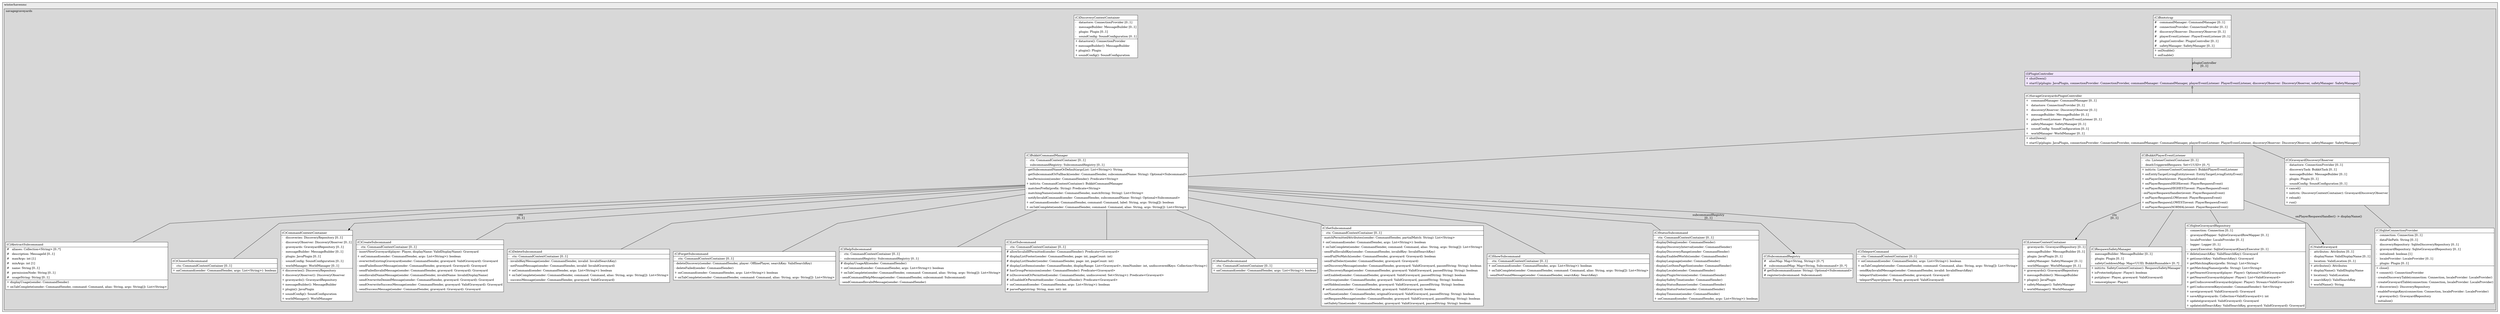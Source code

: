 @startuml

/' diagram meta data start
config=StructureConfiguration;
{
  "projectClassification": {
    "searchMode": "OpenProject", // OpenProject, AllProjects
    "includedProjects": "",
    "pathEndKeywords": "*.impl",
    "isClientPath": "",
    "isClientName": "",
    "isTestPath": "",
    "isTestName": "",
    "isMappingPath": "",
    "isMappingName": "",
    "isDataAccessPath": "",
    "isDataAccessName": "",
    "isDataStructurePath": "",
    "isDataStructureName": "",
    "isInterfaceStructuresPath": "",
    "isInterfaceStructuresName": "",
    "isEntryPointPath": "",
    "isEntryPointName": "",
    "treatFinalFieldsAsMandatory": false
  },
  "graphRestriction": {
    "classPackageExcludeFilter": "",
    "classPackageIncludeFilter": "",
    "classNameExcludeFilter": "",
    "classNameIncludeFilter": "",
    "methodNameExcludeFilter": "",
    "methodNameIncludeFilter": "",
    "removeByInheritance": "", // inheritance/annotation based filtering is done in a second step
    "removeByAnnotation": "",
    "removeByClassPackage": "", // cleanup the graph after inheritance/annotation based filtering is done
    "removeByClassName": "",
    "cutMappings": false,
    "cutEnum": true,
    "cutTests": true,
    "cutClient": true,
    "cutDataAccess": true,
    "cutInterfaceStructures": true,
    "cutDataStructures": true,
    "cutGetterAndSetter": true,
    "cutConstructors": true
  },
  "graphTraversal": {
    "forwardDepth": 3,
    "backwardDepth": 1,
    "classPackageExcludeFilter": "",
    "classPackageIncludeFilter": "",
    "classNameExcludeFilter": "SqliteQueries; *Schema*",
    "classNameIncludeFilter": "",
    "methodNameExcludeFilter": "",
    "methodNameIncludeFilter": "",
    "hideMappings": false,
    "hideDataStructures": false,
    "hidePrivateMethods": true,
    "hideInterfaceCalls": true, // indirection: implementation -> interface (is hidden) -> implementation
    "onlyShowApplicationEntryPoints": false, // root node is included
    "useMethodCallsForStructureDiagram": "ForwardOnly" // ForwardOnly, BothDirections, No
  },
  "details": {
    "aggregation": "GroupByClass", // ByClass, GroupByClass, None
    "showClassGenericTypes": true,
    "showMethods": true,
    "showMethodParameterNames": true,
    "showMethodParameterTypes": true,
    "showMethodReturnType": true,
    "showPackageLevels": 2,
    "showDetailedClassStructure": true
  },
  "rootClass": "com.winterhavenmc.savagegraveyards.core.PluginController",
  "extensionCallbackMethod": "" // qualified.class.name#methodName - signature: public static String method(String)
}
diagram meta data end '/



digraph g {
    rankdir="TB"
    splines=polyline
    

'nodes 
subgraph cluster_1655488073 { 
   	label=winterhavenmc
	labeljust=l
	fillcolor="#ececec"
	style=filled
   
   subgraph cluster_718573502 { 
   	label=savagegraveyards
	labeljust=l
	fillcolor="#d8d8d8"
	style=filled
   
   AbstractSubcommand578027687[
	label=<<TABLE BORDER="1" CELLBORDER="0" CELLPADDING="4" CELLSPACING="0">
<TR><TD ALIGN="LEFT" >(C)AbstractSubcommand</TD></TR>
<HR/>
<TR><TD ALIGN="LEFT" >#   aliases: Collection&lt;String&gt; [0..*]</TD></TR>
<TR><TD ALIGN="LEFT" >#   description: MessageId [0..1]</TD></TR>
<TR><TD ALIGN="LEFT" >#   maxArgs: int [1]</TD></TR>
<TR><TD ALIGN="LEFT" >#   minArgs: int [1]</TD></TR>
<TR><TD ALIGN="LEFT" >#   name: String [0..1]</TD></TR>
<TR><TD ALIGN="LEFT" >#   permissionNode: String [0..1]</TD></TR>
<TR><TD ALIGN="LEFT" >#   usageString: String [0..1]</TD></TR>
<HR/>
<TR><TD ALIGN="LEFT" >+ displayUsage(sender: CommandSender)</TD></TR>
<TR><TD ALIGN="LEFT" >+ onTabComplete(sender: CommandSender, command: Command, alias: String, args: String[]): List&lt;String&gt;</TD></TR>
</TABLE>>
	style=filled
	margin=0
	shape=plaintext
	fillcolor="#FFFFFF"
];

Bootstrap520637518[
	label=<<TABLE BORDER="1" CELLBORDER="0" CELLPADDING="4" CELLSPACING="0">
<TR><TD ALIGN="LEFT" >(C)Bootstrap</TD></TR>
<HR/>
<TR><TD ALIGN="LEFT" >#   commandManager: CommandManager [0..1]</TD></TR>
<TR><TD ALIGN="LEFT" >#   connectionProvider: ConnectionProvider [0..1]</TD></TR>
<TR><TD ALIGN="LEFT" >#   discoveryObserver: DiscoveryObserver [0..1]</TD></TR>
<TR><TD ALIGN="LEFT" >#   playerEventListener: PlayerEventListener [0..1]</TD></TR>
<TR><TD ALIGN="LEFT" >#   pluginController: PluginController [0..1]</TD></TR>
<TR><TD ALIGN="LEFT" >#   safetyManager: SafetyManager [0..1]</TD></TR>
<HR/>
<TR><TD ALIGN="LEFT" >+ onDisable()</TD></TR>
<TR><TD ALIGN="LEFT" >+ onEnable()</TD></TR>
</TABLE>>
	style=filled
	margin=0
	shape=plaintext
	fillcolor="#FFFFFF"
];

BukkitCommandManager578027687[
	label=<<TABLE BORDER="1" CELLBORDER="0" CELLPADDING="4" CELLSPACING="0">
<TR><TD ALIGN="LEFT" >(C)BukkitCommandManager</TD></TR>
<HR/>
<TR><TD ALIGN="LEFT" >-   ctx: CommandContextContainer [0..1]</TD></TR>
<TR><TD ALIGN="LEFT" >-   subcommandRegistry: SubcommandRegistry [0..1]</TD></TR>
<HR/>
<TR><TD ALIGN="LEFT" >- getSubcommandNameOrDefault(argsList: List&lt;String&gt;): String</TD></TR>
<TR><TD ALIGN="LEFT" >- getSubcommandOrFallback(sender: CommandSender, subcommandName: String): Optional&lt;Subcommand&gt;</TD></TR>
<TR><TD ALIGN="LEFT" >- hasPermission(sender: CommandSender): Predicate&lt;String&gt;</TD></TR>
<TR><TD ALIGN="LEFT" >+ init(ctx: CommandContextContainer): BukkitCommandManager</TD></TR>
<TR><TD ALIGN="LEFT" >- matchesPrefix(prefix: String): Predicate&lt;String&gt;</TD></TR>
<TR><TD ALIGN="LEFT" >- matchingNames(sender: CommandSender, matchString: String): List&lt;String&gt;</TD></TR>
<TR><TD ALIGN="LEFT" >- notifyInvalidCommand(sender: CommandSender, subcommandName: String): Optional&lt;Subcommand&gt;</TD></TR>
<TR><TD ALIGN="LEFT" >+ onCommand(sender: CommandSender, command: Command, label: String, args: String[]): boolean</TD></TR>
<TR><TD ALIGN="LEFT" >+ onTabComplete(sender: CommandSender, command: Command, alias: String, args: String[]): List&lt;String&gt;</TD></TR>
</TABLE>>
	style=filled
	margin=0
	shape=plaintext
	fillcolor="#FFFFFF"
];

BukkitPlayerEventListener395421368[
	label=<<TABLE BORDER="1" CELLBORDER="0" CELLPADDING="4" CELLSPACING="0">
<TR><TD ALIGN="LEFT" >(C)BukkitPlayerEventListener</TD></TR>
<HR/>
<TR><TD ALIGN="LEFT" >-   ctx: ListenerContextContainer [0..1]</TD></TR>
<TR><TD ALIGN="LEFT" >-   deathTriggeredRespawn: Set&lt;UUID&gt; [0..*]</TD></TR>
<HR/>
<TR><TD ALIGN="LEFT" >+ init(ctx: ListenerContextContainer): BukkitPlayerEventListener</TD></TR>
<TR><TD ALIGN="LEFT" >+ onEntityTargetLivingEntity(event: EntityTargetLivingEntityEvent)</TD></TR>
<TR><TD ALIGN="LEFT" >+ onPlayerDeath(event: PlayerDeathEvent)</TD></TR>
<TR><TD ALIGN="LEFT" >+ onPlayerRespawnHIGH(event: PlayerRespawnEvent)</TD></TR>
<TR><TD ALIGN="LEFT" >+ onPlayerRespawnHIGHEST(event: PlayerRespawnEvent)</TD></TR>
<TR><TD ALIGN="LEFT" >- onPlayerRespawnHandler(event: PlayerRespawnEvent)</TD></TR>
<TR><TD ALIGN="LEFT" >+ onPlayerRespawnLOW(event: PlayerRespawnEvent)</TD></TR>
<TR><TD ALIGN="LEFT" >+ onPlayerRespawnLOWEST(event: PlayerRespawnEvent)</TD></TR>
<TR><TD ALIGN="LEFT" >+ onPlayerRespawnNORMAL(event: PlayerRespawnEvent)</TD></TR>
</TABLE>>
	style=filled
	margin=0
	shape=plaintext
	fillcolor="#FFFFFF"
];

ClosestSubcommand578027687[
	label=<<TABLE BORDER="1" CELLBORDER="0" CELLPADDING="4" CELLSPACING="0">
<TR><TD ALIGN="LEFT" >(C)ClosestSubcommand</TD></TR>
<HR/>
<TR><TD ALIGN="LEFT" >-   ctx: CommandContextContainer [0..1]</TD></TR>
<HR/>
<TR><TD ALIGN="LEFT" >+ onCommand(sender: CommandSender, args: List&lt;String&gt;): boolean</TD></TR>
</TABLE>>
	style=filled
	margin=0
	shape=plaintext
	fillcolor="#FFFFFF"
];

CommandContextContainer1340606838[
	label=<<TABLE BORDER="1" CELLBORDER="0" CELLPADDING="4" CELLSPACING="0">
<TR><TD ALIGN="LEFT" >(C)CommandContextContainer</TD></TR>
<HR/>
<TR><TD ALIGN="LEFT" >-   discoveries: DiscoveryRepository [0..1]</TD></TR>
<TR><TD ALIGN="LEFT" >-   discoveryObserver: DiscoveryObserver [0..1]</TD></TR>
<TR><TD ALIGN="LEFT" >-   graveyards: GraveyardRepository [0..1]</TD></TR>
<TR><TD ALIGN="LEFT" >-   messageBuilder: MessageBuilder [0..1]</TD></TR>
<TR><TD ALIGN="LEFT" >-   plugin: JavaPlugin [0..1]</TD></TR>
<TR><TD ALIGN="LEFT" >-   soundConfig: SoundConfiguration [0..1]</TD></TR>
<TR><TD ALIGN="LEFT" >-   worldManager: WorldManager [0..1]</TD></TR>
<HR/>
<TR><TD ALIGN="LEFT" >+ discoveries(): DiscoveryRepository</TD></TR>
<TR><TD ALIGN="LEFT" >+ discoveryObserver(): DiscoveryObserver</TD></TR>
<TR><TD ALIGN="LEFT" >+ graveyards(): GraveyardRepository</TD></TR>
<TR><TD ALIGN="LEFT" >+ messageBuilder(): MessageBuilder</TD></TR>
<TR><TD ALIGN="LEFT" >+ plugin(): JavaPlugin</TD></TR>
<TR><TD ALIGN="LEFT" >+ soundConfig(): SoundConfiguration</TD></TR>
<TR><TD ALIGN="LEFT" >+ worldManager(): WorldManager</TD></TR>
</TABLE>>
	style=filled
	margin=0
	shape=plaintext
	fillcolor="#FFFFFF"
];

CreateSubcommand578027687[
	label=<<TABLE BORDER="1" CELLBORDER="0" CELLPADDING="4" CELLSPACING="0">
<TR><TD ALIGN="LEFT" >(C)CreateSubcommand</TD></TR>
<HR/>
<TR><TD ALIGN="LEFT" >-   ctx: CommandContextContainer [0..1]</TD></TR>
<HR/>
<TR><TD ALIGN="LEFT" >- insertNewGraveyard(player: Player, displayName: ValidDisplayName): Graveyard</TD></TR>
<TR><TD ALIGN="LEFT" >+ onCommand(sender: CommandSender, args: List&lt;String&gt;): boolean</TD></TR>
<TR><TD ALIGN="LEFT" >- overwriteExistingGraveyard(sender: CommandSender, graveyard: ValidGraveyard): Graveyard</TD></TR>
<TR><TD ALIGN="LEFT" >- sendFailedInsertMessage(sender: CommandSender, graveyard: Graveyard): Graveyard</TD></TR>
<TR><TD ALIGN="LEFT" >- sendFailedInvalidMessage(sender: CommandSender, graveyard: Graveyard): Graveyard</TD></TR>
<TR><TD ALIGN="LEFT" >- sendInvalidNameMessage(sender: CommandSender, invalidName: InvalidDisplayName)</TD></TR>
<TR><TD ALIGN="LEFT" >- sendOverwriteDeniedMessage(sender: CommandSender, graveyard: Graveyard): Graveyard</TD></TR>
<TR><TD ALIGN="LEFT" >- sendOverwriteSuccessMessage(sender: CommandSender, graveyard: ValidGraveyard): Graveyard</TD></TR>
<TR><TD ALIGN="LEFT" >- sendSuccessMessage(sender: CommandSender, graveyard: Graveyard): Graveyard</TD></TR>
</TABLE>>
	style=filled
	margin=0
	shape=plaintext
	fillcolor="#FFFFFF"
];

DeleteSubcommand578027687[
	label=<<TABLE BORDER="1" CELLBORDER="0" CELLPADDING="4" CELLSPACING="0">
<TR><TD ALIGN="LEFT" >(C)DeleteSubcommand</TD></TR>
<HR/>
<TR><TD ALIGN="LEFT" >-   ctx: CommandContextContainer [0..1]</TD></TR>
<HR/>
<TR><TD ALIGN="LEFT" >- invalidKeyMessage(sender: CommandSender, invalid: InvalidSearchKey)</TD></TR>
<TR><TD ALIGN="LEFT" >- notFoundMessage(sender: CommandSender, invalid: InvalidGraveyard)</TD></TR>
<TR><TD ALIGN="LEFT" >+ onCommand(sender: CommandSender, args: List&lt;String&gt;): boolean</TD></TR>
<TR><TD ALIGN="LEFT" >+ onTabComplete(sender: CommandSender, command: Command, alias: String, args: String[]): List&lt;String&gt;</TD></TR>
<TR><TD ALIGN="LEFT" >- successMessage(sender: CommandSender, graveyard: ValidGraveyard)</TD></TR>
</TABLE>>
	style=filled
	margin=0
	shape=plaintext
	fillcolor="#FFFFFF"
];

DiscoveryContextContainer1340606838[
	label=<<TABLE BORDER="1" CELLBORDER="0" CELLPADDING="4" CELLSPACING="0">
<TR><TD ALIGN="LEFT" >(C)DiscoveryContextContainer</TD></TR>
<HR/>
<TR><TD ALIGN="LEFT" >-   datastore: ConnectionProvider [0..1]</TD></TR>
<TR><TD ALIGN="LEFT" >-   messageBuilder: MessageBuilder [0..1]</TD></TR>
<TR><TD ALIGN="LEFT" >-   plugin: Plugin [0..1]</TD></TR>
<TR><TD ALIGN="LEFT" >-   soundConfig: SoundConfiguration [0..1]</TD></TR>
<HR/>
<TR><TD ALIGN="LEFT" >+ datastore(): ConnectionProvider</TD></TR>
<TR><TD ALIGN="LEFT" >+ messageBuilder(): MessageBuilder</TD></TR>
<TR><TD ALIGN="LEFT" >+ plugin(): Plugin</TD></TR>
<TR><TD ALIGN="LEFT" >+ soundConfig(): SoundConfiguration</TD></TR>
</TABLE>>
	style=filled
	margin=0
	shape=plaintext
	fillcolor="#FFFFFF"
];

ForgetSubcommand578027687[
	label=<<TABLE BORDER="1" CELLBORDER="0" CELLPADDING="4" CELLSPACING="0">
<TR><TD ALIGN="LEFT" >(C)ForgetSubcommand</TD></TR>
<HR/>
<TR><TD ALIGN="LEFT" >-   ctx: CommandContextContainer [0..1]</TD></TR>
<HR/>
<TR><TD ALIGN="LEFT" >- deleteDiscovery(sender: CommandSender, player: OfflinePlayer, searchKey: ValidSearchKey)</TD></TR>
<TR><TD ALIGN="LEFT" >- deleteFailed(sender: CommandSender)</TD></TR>
<TR><TD ALIGN="LEFT" >+ onCommand(sender: CommandSender, args: List&lt;String&gt;): boolean</TD></TR>
<TR><TD ALIGN="LEFT" >+ onTabComplete(sender: CommandSender, command: Command, alias: String, args: String[]): List&lt;String&gt;</TD></TR>
</TABLE>>
	style=filled
	margin=0
	shape=plaintext
	fillcolor="#FFFFFF"
];

GraveyardDiscoveryObserver776919744[
	label=<<TABLE BORDER="1" CELLBORDER="0" CELLPADDING="4" CELLSPACING="0">
<TR><TD ALIGN="LEFT" >(C)GraveyardDiscoveryObserver</TD></TR>
<HR/>
<TR><TD ALIGN="LEFT" >-   datastore: ConnectionProvider [0..1]</TD></TR>
<TR><TD ALIGN="LEFT" >-   discoveryTask: BukkitTask [0..1]</TD></TR>
<TR><TD ALIGN="LEFT" >-   messageBuilder: MessageBuilder [0..1]</TD></TR>
<TR><TD ALIGN="LEFT" >-   plugin: Plugin [0..1]</TD></TR>
<TR><TD ALIGN="LEFT" >-   soundConfig: SoundConfiguration [0..1]</TD></TR>
<HR/>
<TR><TD ALIGN="LEFT" >+ cancel()</TD></TR>
<TR><TD ALIGN="LEFT" >+ init(ctx: DiscoveryContextContainer): GraveyardDiscoveryObserver</TD></TR>
<TR><TD ALIGN="LEFT" >+ reload()</TD></TR>
<TR><TD ALIGN="LEFT" >+ run()</TD></TR>
</TABLE>>
	style=filled
	margin=0
	shape=plaintext
	fillcolor="#FFFFFF"
];

HelpSubcommand578027687[
	label=<<TABLE BORDER="1" CELLBORDER="0" CELLPADDING="4" CELLSPACING="0">
<TR><TD ALIGN="LEFT" >(C)HelpSubcommand</TD></TR>
<HR/>
<TR><TD ALIGN="LEFT" >-   ctx: CommandContextContainer [0..1]</TD></TR>
<TR><TD ALIGN="LEFT" >-   subcommandRegistry: SubcommandRegistry [0..1]</TD></TR>
<HR/>
<TR><TD ALIGN="LEFT" ># displayUsageAll(sender: CommandSender)</TD></TR>
<TR><TD ALIGN="LEFT" >+ onCommand(sender: CommandSender, args: List&lt;String&gt;): boolean</TD></TR>
<TR><TD ALIGN="LEFT" >+ onTabComplete(sender: CommandSender, command: Command, alias: String, args: String[]): List&lt;String&gt;</TD></TR>
<TR><TD ALIGN="LEFT" >- sendCommandHelpMessage(sender: CommandSender, subcommand: Subcommand)</TD></TR>
<TR><TD ALIGN="LEFT" >- sendCommandInvalidMessage(sender: CommandSender)</TD></TR>
</TABLE>>
	style=filled
	margin=0
	shape=plaintext
	fillcolor="#FFFFFF"
];

ListSubcommand578027687[
	label=<<TABLE BORDER="1" CELLBORDER="0" CELLPADDING="4" CELLSPACING="0">
<TR><TD ALIGN="LEFT" >(C)ListSubcommand</TD></TR>
<HR/>
<TR><TD ALIGN="LEFT" >-   ctx: CommandContextContainer [0..1]</TD></TR>
<HR/>
<TR><TD ALIGN="LEFT" ># allowInvalidIfPermitted(sender: CommandSender): Predicate&lt;Graveyard&gt;</TD></TR>
<TR><TD ALIGN="LEFT" ># displayListFooter(sender: CommandSender, page: int, pageCount: int)</TD></TR>
<TR><TD ALIGN="LEFT" ># displayListHeader(sender: CommandSender, page: int, pageCount: int)</TD></TR>
<TR><TD ALIGN="LEFT" ># displayListItems(sender: CommandSender, displayRange: List&lt;Graveyard&gt;, itemNumber: int, undiscoveredKeys: Collection&lt;String&gt;)</TD></TR>
<TR><TD ALIGN="LEFT" ># hasGroupPermission(sender: CommandSender): Predicate&lt;Graveyard&gt;</TD></TR>
<TR><TD ALIGN="LEFT" ># isDiscoveredOrPermitted(sender: CommandSender, undiscovered: Set&lt;String&gt;): Predicate&lt;Graveyard&gt;</TD></TR>
<TR><TD ALIGN="LEFT" ># isEnabledOrPermitted(sender: CommandSender): Predicate&lt;Graveyard&gt;</TD></TR>
<TR><TD ALIGN="LEFT" >+ onCommand(sender: CommandSender, args: List&lt;String&gt;): boolean</TD></TR>
<TR><TD ALIGN="LEFT" ># parsePage(string: String, max: int): int</TD></TR>
</TABLE>>
	style=filled
	margin=0
	shape=plaintext
	fillcolor="#FFFFFF"
];

ListenerContextContainer1340606838[
	label=<<TABLE BORDER="1" CELLBORDER="0" CELLPADDING="4" CELLSPACING="0">
<TR><TD ALIGN="LEFT" >(C)ListenerContextContainer</TD></TR>
<HR/>
<TR><TD ALIGN="LEFT" >-   graveyards: GraveyardRepository [0..1]</TD></TR>
<TR><TD ALIGN="LEFT" >-   messageBuilder: MessageBuilder [0..1]</TD></TR>
<TR><TD ALIGN="LEFT" >-   plugin: JavaPlugin [0..1]</TD></TR>
<TR><TD ALIGN="LEFT" >-   safetyManager: SafetyManager [0..1]</TD></TR>
<TR><TD ALIGN="LEFT" >-   worldManager: WorldManager [0..1]</TD></TR>
<HR/>
<TR><TD ALIGN="LEFT" >+ graveyards(): GraveyardRepository</TD></TR>
<TR><TD ALIGN="LEFT" >+ messageBuilder(): MessageBuilder</TD></TR>
<TR><TD ALIGN="LEFT" >+ plugin(): JavaPlugin</TD></TR>
<TR><TD ALIGN="LEFT" >+ safetyManager(): SafetyManager</TD></TR>
<TR><TD ALIGN="LEFT" >+ worldManager(): WorldManager</TD></TR>
</TABLE>>
	style=filled
	margin=0
	shape=plaintext
	fillcolor="#FFFFFF"
];

PluginController1876166622[
	label=<<TABLE BORDER="1" CELLBORDER="0" CELLPADDING="4" CELLSPACING="0">
<TR><TD ALIGN="LEFT" >(I)PluginController</TD></TR>
<HR/>
<TR><TD ALIGN="LEFT" >+ shutDown()</TD></TR>
<TR><TD ALIGN="LEFT" >+ startUp(plugin: JavaPlugin, connectionProvider: ConnectionProvider, commandManager: CommandManager, playerEventListener: PlayerEventListener, discoveryObserver: DiscoveryObserver, safetyManager: SafetyManager)</TD></TR>
</TABLE>>
	style=filled
	margin=0
	shape=plaintext
	fillcolor="#F1E5FD"
];

ReloadSubcommand578027687[
	label=<<TABLE BORDER="1" CELLBORDER="0" CELLPADDING="4" CELLSPACING="0">
<TR><TD ALIGN="LEFT" >(C)ReloadSubcommand</TD></TR>
<HR/>
<TR><TD ALIGN="LEFT" >-   ctx: CommandContextContainer [0..1]</TD></TR>
<HR/>
<TR><TD ALIGN="LEFT" >+ onCommand(sender: CommandSender, args: List&lt;String&gt;): boolean</TD></TR>
</TABLE>>
	style=filled
	margin=0
	shape=plaintext
	fillcolor="#FFFFFF"
];

RespawnSafetyManager1159211330[
	label=<<TABLE BORDER="1" CELLBORDER="0" CELLPADDING="4" CELLSPACING="0">
<TR><TD ALIGN="LEFT" >(C)RespawnSafetyManager</TD></TR>
<HR/>
<TR><TD ALIGN="LEFT" >-   messageBuilder: MessageBuilder [0..1]</TD></TR>
<TR><TD ALIGN="LEFT" >-   plugin: Plugin [0..1]</TD></TR>
<TR><TD ALIGN="LEFT" >-   safetyCooldownMap: Map&lt;UUID, BukkitRunnable&gt; [0..*]</TD></TR>
<HR/>
<TR><TD ALIGN="LEFT" >+ init(ctx: SafetyContextContainer): RespawnSafetyManager</TD></TR>
<TR><TD ALIGN="LEFT" >+ isProtected(player: Player): boolean</TD></TR>
<TR><TD ALIGN="LEFT" >+ put(player: Player, graveyard: ValidGraveyard)</TD></TR>
<TR><TD ALIGN="LEFT" >+ remove(player: Player)</TD></TR>
</TABLE>>
	style=filled
	margin=0
	shape=plaintext
	fillcolor="#FFFFFF"
];

SavageGraveyardsPluginController1876166622[
	label=<<TABLE BORDER="1" CELLBORDER="0" CELLPADDING="4" CELLSPACING="0">
<TR><TD ALIGN="LEFT" >(C)SavageGraveyardsPluginController</TD></TR>
<HR/>
<TR><TD ALIGN="LEFT" >+   commandManager: CommandManager [0..1]</TD></TR>
<TR><TD ALIGN="LEFT" >+   datastore: ConnectionProvider [0..1]</TD></TR>
<TR><TD ALIGN="LEFT" >+   discoveryObserver: DiscoveryObserver [0..1]</TD></TR>
<TR><TD ALIGN="LEFT" >+   messageBuilder: MessageBuilder [0..1]</TD></TR>
<TR><TD ALIGN="LEFT" >+   playerEventListener: PlayerEventListener [0..1]</TD></TR>
<TR><TD ALIGN="LEFT" >+   safetyManager: SafetyManager [0..1]</TD></TR>
<TR><TD ALIGN="LEFT" >+   soundConfig: SoundConfiguration [0..1]</TD></TR>
<TR><TD ALIGN="LEFT" >+   worldManager: WorldManager [0..1]</TD></TR>
<HR/>
<TR><TD ALIGN="LEFT" >+ shutDown()</TD></TR>
<TR><TD ALIGN="LEFT" >+ startUp(plugin: JavaPlugin, connectionProvider: ConnectionProvider, commandManager: CommandManager, playerEventListener: PlayerEventListener, discoveryObserver: DiscoveryObserver, safetyManager: SafetyManager)</TD></TR>
</TABLE>>
	style=filled
	margin=0
	shape=plaintext
	fillcolor="#FFFFFF"
];

SetSubcommand578027687[
	label=<<TABLE BORDER="1" CELLBORDER="0" CELLPADDING="4" CELLSPACING="0">
<TR><TD ALIGN="LEFT" >(C)SetSubcommand</TD></TR>
<HR/>
<TR><TD ALIGN="LEFT" >-   ctx: CommandContextContainer [0..1]</TD></TR>
<HR/>
<TR><TD ALIGN="LEFT" >- matchPermittedAttributes(sender: CommandSender, partialMatch: String): List&lt;String&gt;</TD></TR>
<TR><TD ALIGN="LEFT" >+ onCommand(sender: CommandSender, args: List&lt;String&gt;): boolean</TD></TR>
<TR><TD ALIGN="LEFT" >+ onTabComplete(sender: CommandSender, command: Command, alias: String, args: String[]): List&lt;String&gt;</TD></TR>
<TR><TD ALIGN="LEFT" >- sendFailInvalidKey(sender: CommandSender, invalidKey: InvalidSearchKey)</TD></TR>
<TR><TD ALIGN="LEFT" >- sendFailNoMatch(sender: CommandSender, graveyard: Graveyard): boolean</TD></TR>
<TR><TD ALIGN="LEFT" >- sendFailSelect(sender: CommandSender, graveyard: Graveyard)</TD></TR>
<TR><TD ALIGN="LEFT" >- setDiscoveryMessage(sender: CommandSender, graveyard: ValidGraveyard, passedString: String): boolean</TD></TR>
<TR><TD ALIGN="LEFT" >- setDiscoveryRange(sender: CommandSender, graveyard: ValidGraveyard, passedString: String): boolean</TD></TR>
<TR><TD ALIGN="LEFT" >- setEnabled(sender: CommandSender, graveyard: ValidGraveyard, passedString: String): boolean</TD></TR>
<TR><TD ALIGN="LEFT" >- setGroup(sender: CommandSender, graveyard: ValidGraveyard, passedString: String): boolean</TD></TR>
<TR><TD ALIGN="LEFT" >- setHidden(sender: CommandSender, graveyard: ValidGraveyard, passedString: String): boolean</TD></TR>
<TR><TD ALIGN="LEFT" ># setLocation(sender: CommandSender, graveyard: ValidGraveyard): boolean</TD></TR>
<TR><TD ALIGN="LEFT" >- setName(sender: CommandSender, originalGraveyard: ValidGraveyard, passedString: String): boolean</TD></TR>
<TR><TD ALIGN="LEFT" >- setRespawnMessage(sender: CommandSender, graveyard: ValidGraveyard, passedString: String): boolean</TD></TR>
<TR><TD ALIGN="LEFT" >- setSafetyTime(sender: CommandSender, graveyard: ValidGraveyard, passedString: String): boolean</TD></TR>
</TABLE>>
	style=filled
	margin=0
	shape=plaintext
	fillcolor="#FFFFFF"
];

ShowSubcommand578027687[
	label=<<TABLE BORDER="1" CELLBORDER="0" CELLPADDING="4" CELLSPACING="0">
<TR><TD ALIGN="LEFT" >(C)ShowSubcommand</TD></TR>
<HR/>
<TR><TD ALIGN="LEFT" >-   ctx: CommandContextContainer [0..1]</TD></TR>
<HR/>
<TR><TD ALIGN="LEFT" >+ onCommand(sender: CommandSender, args: List&lt;String&gt;): boolean</TD></TR>
<TR><TD ALIGN="LEFT" >+ onTabComplete(sender: CommandSender, command: Command, alias: String, args: String[]): List&lt;String&gt;</TD></TR>
<TR><TD ALIGN="LEFT" >- sendNotFoundMessage(sender: CommandSender, searchKey: SearchKey)</TD></TR>
</TABLE>>
	style=filled
	margin=0
	shape=plaintext
	fillcolor="#FFFFFF"
];

SqliteConnectionProvider1287084334[
	label=<<TABLE BORDER="1" CELLBORDER="0" CELLPADDING="4" CELLSPACING="0">
<TR><TD ALIGN="LEFT" >(C)SqliteConnectionProvider</TD></TR>
<HR/>
<TR><TD ALIGN="LEFT" >-   connection: Connection [0..1]</TD></TR>
<TR><TD ALIGN="LEFT" >-   dataFilePath: String [0..1]</TD></TR>
<TR><TD ALIGN="LEFT" >-   discoveryRepository: SqliteDiscoveryRepository [0..1]</TD></TR>
<TR><TD ALIGN="LEFT" >-   graveyardRepository: SqliteGraveyardRepository [0..1]</TD></TR>
<TR><TD ALIGN="LEFT" >-   initialized: boolean [1]</TD></TR>
<TR><TD ALIGN="LEFT" >-   localeProvider: LocaleProvider [0..1]</TD></TR>
<TR><TD ALIGN="LEFT" >-   plugin: Plugin [0..1]</TD></TR>
<HR/>
<TR><TD ALIGN="LEFT" >+ close()</TD></TR>
<TR><TD ALIGN="LEFT" >+ connect(): ConnectionProvider</TD></TR>
<TR><TD ALIGN="LEFT" >- createDiscoveryTable(connection: Connection, localeProvider: LocaleProvider)</TD></TR>
<TR><TD ALIGN="LEFT" >- createGraveyardTable(connection: Connection, localeProvider: LocaleProvider)</TD></TR>
<TR><TD ALIGN="LEFT" >+ discoveries(): DiscoveryRepository</TD></TR>
<TR><TD ALIGN="LEFT" >- enableForeignKeys(connection: Connection, localeProvider: LocaleProvider)</TD></TR>
<TR><TD ALIGN="LEFT" >+ graveyards(): GraveyardRepository</TD></TR>
<TR><TD ALIGN="LEFT" >- initialize()</TD></TR>
</TABLE>>
	style=filled
	margin=0
	shape=plaintext
	fillcolor="#FFFFFF"
];

SqliteGraveyardRepository1287084334[
	label=<<TABLE BORDER="1" CELLBORDER="0" CELLPADDING="4" CELLSPACING="0">
<TR><TD ALIGN="LEFT" >(C)SqliteGraveyardRepository</TD></TR>
<HR/>
<TR><TD ALIGN="LEFT" >-   connection: Connection [0..1]</TD></TR>
<TR><TD ALIGN="LEFT" >-   graveyardMapper: SqliteGraveyardRowMapper [0..1]</TD></TR>
<TR><TD ALIGN="LEFT" >-   localeProvider: LocaleProvider [0..1]</TD></TR>
<TR><TD ALIGN="LEFT" >-   logger: Logger [0..1]</TD></TR>
<TR><TD ALIGN="LEFT" >-   queryExecutor: SqliteGraveyardQueryExecutor [0..1]</TD></TR>
<HR/>
<TR><TD ALIGN="LEFT" >+ delete(searchKey: ValidSearchKey): Graveyard</TD></TR>
<TR><TD ALIGN="LEFT" >+ get(searchKey: ValidSearchKey): Graveyard</TD></TR>
<TR><TD ALIGN="LEFT" >+ getMatchingKeys(prefix: String): List&lt;String&gt;</TD></TR>
<TR><TD ALIGN="LEFT" >+ getMatchingNames(prefix: String): List&lt;String&gt;</TD></TR>
<TR><TD ALIGN="LEFT" >+ getNearestGraveyard(player: Player): Optional&lt;ValidGraveyard&gt;</TD></TR>
<TR><TD ALIGN="LEFT" >+ getNearestGraveyards(player: Player): List&lt;ValidGraveyard&gt;</TD></TR>
<TR><TD ALIGN="LEFT" >+ getUndiscoveredGraveyards(player: Player): Stream&lt;ValidGraveyard&gt;</TD></TR>
<TR><TD ALIGN="LEFT" >+ getUndiscoveredKeys(sender: CommandSender): Set&lt;String&gt;</TD></TR>
<TR><TD ALIGN="LEFT" >+ save(graveyard: ValidGraveyard): Graveyard</TD></TR>
<TR><TD ALIGN="LEFT" >+ saveAll(graveyards: Collection&lt;ValidGraveyard&gt;): int</TD></TR>
<TR><TD ALIGN="LEFT" >+ update(graveyard: ValidGraveyard): Graveyard</TD></TR>
<TR><TD ALIGN="LEFT" >+ update(oldSearchKey: ValidSearchKey, graveyard: ValidGraveyard): Graveyard</TD></TR>
</TABLE>>
	style=filled
	margin=0
	shape=plaintext
	fillcolor="#FFFFFF"
];

StatusSubcommand578027687[
	label=<<TABLE BORDER="1" CELLBORDER="0" CELLPADDING="4" CELLSPACING="0">
<TR><TD ALIGN="LEFT" >(C)StatusSubcommand</TD></TR>
<HR/>
<TR><TD ALIGN="LEFT" >-   ctx: CommandContextContainer [0..1]</TD></TR>
<HR/>
<TR><TD ALIGN="LEFT" >- displayDebug(sender: CommandSender)</TD></TR>
<TR><TD ALIGN="LEFT" >- displayDiscoveryInterval(sender: CommandSender)</TD></TR>
<TR><TD ALIGN="LEFT" >- displayDiscoveryRange(sender: CommandSender)</TD></TR>
<TR><TD ALIGN="LEFT" >- displayEnabledWorlds(sender: CommandSender)</TD></TR>
<TR><TD ALIGN="LEFT" >- displayLanguage(sender: CommandSender)</TD></TR>
<TR><TD ALIGN="LEFT" >- displayListItemPageSize(sender: CommandSender)</TD></TR>
<TR><TD ALIGN="LEFT" >- displayLocale(sender: CommandSender)</TD></TR>
<TR><TD ALIGN="LEFT" >- displayPluginVersion(sender: CommandSender)</TD></TR>
<TR><TD ALIGN="LEFT" >- displaySafetyTime(sender: CommandSender)</TD></TR>
<TR><TD ALIGN="LEFT" >- displayStatusBanner(sender: CommandSender)</TD></TR>
<TR><TD ALIGN="LEFT" >- displayStatusFooter(sender: CommandSender)</TD></TR>
<TR><TD ALIGN="LEFT" >- displayTimezone(sender: CommandSender)</TD></TR>
<TR><TD ALIGN="LEFT" >+ onCommand(sender: CommandSender, args: List&lt;String&gt;): boolean</TD></TR>
</TABLE>>
	style=filled
	margin=0
	shape=plaintext
	fillcolor="#FFFFFF"
];

SubcommandRegistry578027687[
	label=<<TABLE BORDER="1" CELLBORDER="0" CELLPADDING="4" CELLSPACING="0">
<TR><TD ALIGN="LEFT" >(C)SubcommandRegistry</TD></TR>
<HR/>
<TR><TD ALIGN="LEFT" >#   aliasMap: Map&lt;String, String&gt; [0..*]</TD></TR>
<TR><TD ALIGN="LEFT" >#   subcommandMap: Map&lt;String, Subcommand&gt; [0..*]</TD></TR>
<HR/>
<TR><TD ALIGN="LEFT" ># getSubcommand(name: String): Optional&lt;Subcommand&gt;</TD></TR>
<TR><TD ALIGN="LEFT" ># register(subcommand: Subcommand)</TD></TR>
</TABLE>>
	style=filled
	margin=0
	shape=plaintext
	fillcolor="#FFFFFF"
];

TeleportCommand578027687[
	label=<<TABLE BORDER="1" CELLBORDER="0" CELLPADDING="4" CELLSPACING="0">
<TR><TD ALIGN="LEFT" >(C)TeleportCommand</TD></TR>
<HR/>
<TR><TD ALIGN="LEFT" >-   ctx: CommandContextContainer [0..1]</TD></TR>
<HR/>
<TR><TD ALIGN="LEFT" >+ onCommand(sender: CommandSender, args: List&lt;String&gt;): boolean</TD></TR>
<TR><TD ALIGN="LEFT" >+ onTabComplete(sender: CommandSender, command: Command, alias: String, args: String[]): List&lt;String&gt;</TD></TR>
<TR><TD ALIGN="LEFT" >- sendKeyInvalidMessage(sender: CommandSender, invalid: InvalidSearchKey)</TD></TR>
<TR><TD ALIGN="LEFT" >- teleportFail(sender: CommandSender, graveyard: Graveyard)</TD></TR>
<TR><TD ALIGN="LEFT" >- teleportPlayer(player: Player, graveyard: ValidGraveyard)</TD></TR>
</TABLE>>
	style=filled
	margin=0
	shape=plaintext
	fillcolor="#FFFFFF"
];

ValidGraveyard46012934[
	label=<<TABLE BORDER="1" CELLBORDER="0" CELLPADDING="4" CELLSPACING="0">
<TR><TD ALIGN="LEFT" >(C)ValidGraveyard</TD></TR>
<HR/>
<TR><TD ALIGN="LEFT" >-   attributes: Attributes [0..1]</TD></TR>
<TR><TD ALIGN="LEFT" >-   displayName: ValidDisplayName [0..1]</TD></TR>
<TR><TD ALIGN="LEFT" >-   location: ValidLocation [0..1]</TD></TR>
<HR/>
<TR><TD ALIGN="LEFT" >+ attributes(): Attributes</TD></TR>
<TR><TD ALIGN="LEFT" >+ displayName(): ValidDisplayName</TD></TR>
<TR><TD ALIGN="LEFT" >+ location(): ValidLocation</TD></TR>
<TR><TD ALIGN="LEFT" >+ searchKey(): ValidSearchKey</TD></TR>
<TR><TD ALIGN="LEFT" >+ worldName(): String</TD></TR>
</TABLE>>
	style=filled
	margin=0
	shape=plaintext
	fillcolor="#FFFFFF"
];
} 
} 

'edges    
Bootstrap520637518 -> PluginController1876166622[label="pluginController
[0..1]"];
BukkitCommandManager578027687 -> AbstractSubcommand578027687[arrowhead=none];
BukkitCommandManager578027687 -> ClosestSubcommand578027687[arrowhead=none];
BukkitCommandManager578027687 -> CommandContextContainer1340606838[label="ctx
[0..1]"];
BukkitCommandManager578027687 -> CreateSubcommand578027687[arrowhead=none];
BukkitCommandManager578027687 -> DeleteSubcommand578027687[arrowhead=none];
BukkitCommandManager578027687 -> ForgetSubcommand578027687[arrowhead=none];
BukkitCommandManager578027687 -> HelpSubcommand578027687[arrowhead=none];
BukkitCommandManager578027687 -> ListSubcommand578027687[arrowhead=none];
BukkitCommandManager578027687 -> ReloadSubcommand578027687[arrowhead=none];
BukkitCommandManager578027687 -> SetSubcommand578027687[arrowhead=none];
BukkitCommandManager578027687 -> ShowSubcommand578027687[arrowhead=none];
BukkitCommandManager578027687 -> StatusSubcommand578027687[arrowhead=none];
BukkitCommandManager578027687 -> SubcommandRegistry578027687[label="subcommandRegistry
[0..1]"];
BukkitCommandManager578027687 -> TeleportCommand578027687[arrowhead=none];
BukkitPlayerEventListener395421368 -> ListenerContextContainer1340606838[label="ctx
[0..1]"];
BukkitPlayerEventListener395421368 -> RespawnSafetyManager1159211330[arrowhead=none];
BukkitPlayerEventListener395421368 -> SqliteGraveyardRepository1287084334[arrowhead=none];
BukkitPlayerEventListener395421368 -> ValidGraveyard46012934[label="onPlayerRespawnHandler() -> displayName()"];
GraveyardDiscoveryObserver776919744 -> SqliteConnectionProvider1287084334[arrowhead=none];
PluginController1876166622 -> SavageGraveyardsPluginController1876166622[arrowhead=none, arrowtail=empty, dir=both];
SavageGraveyardsPluginController1876166622 -> BukkitCommandManager578027687[arrowhead=none];
SavageGraveyardsPluginController1876166622 -> BukkitPlayerEventListener395421368[arrowhead=none];
SavageGraveyardsPluginController1876166622 -> GraveyardDiscoveryObserver776919744[arrowhead=none];
    
}
@enduml